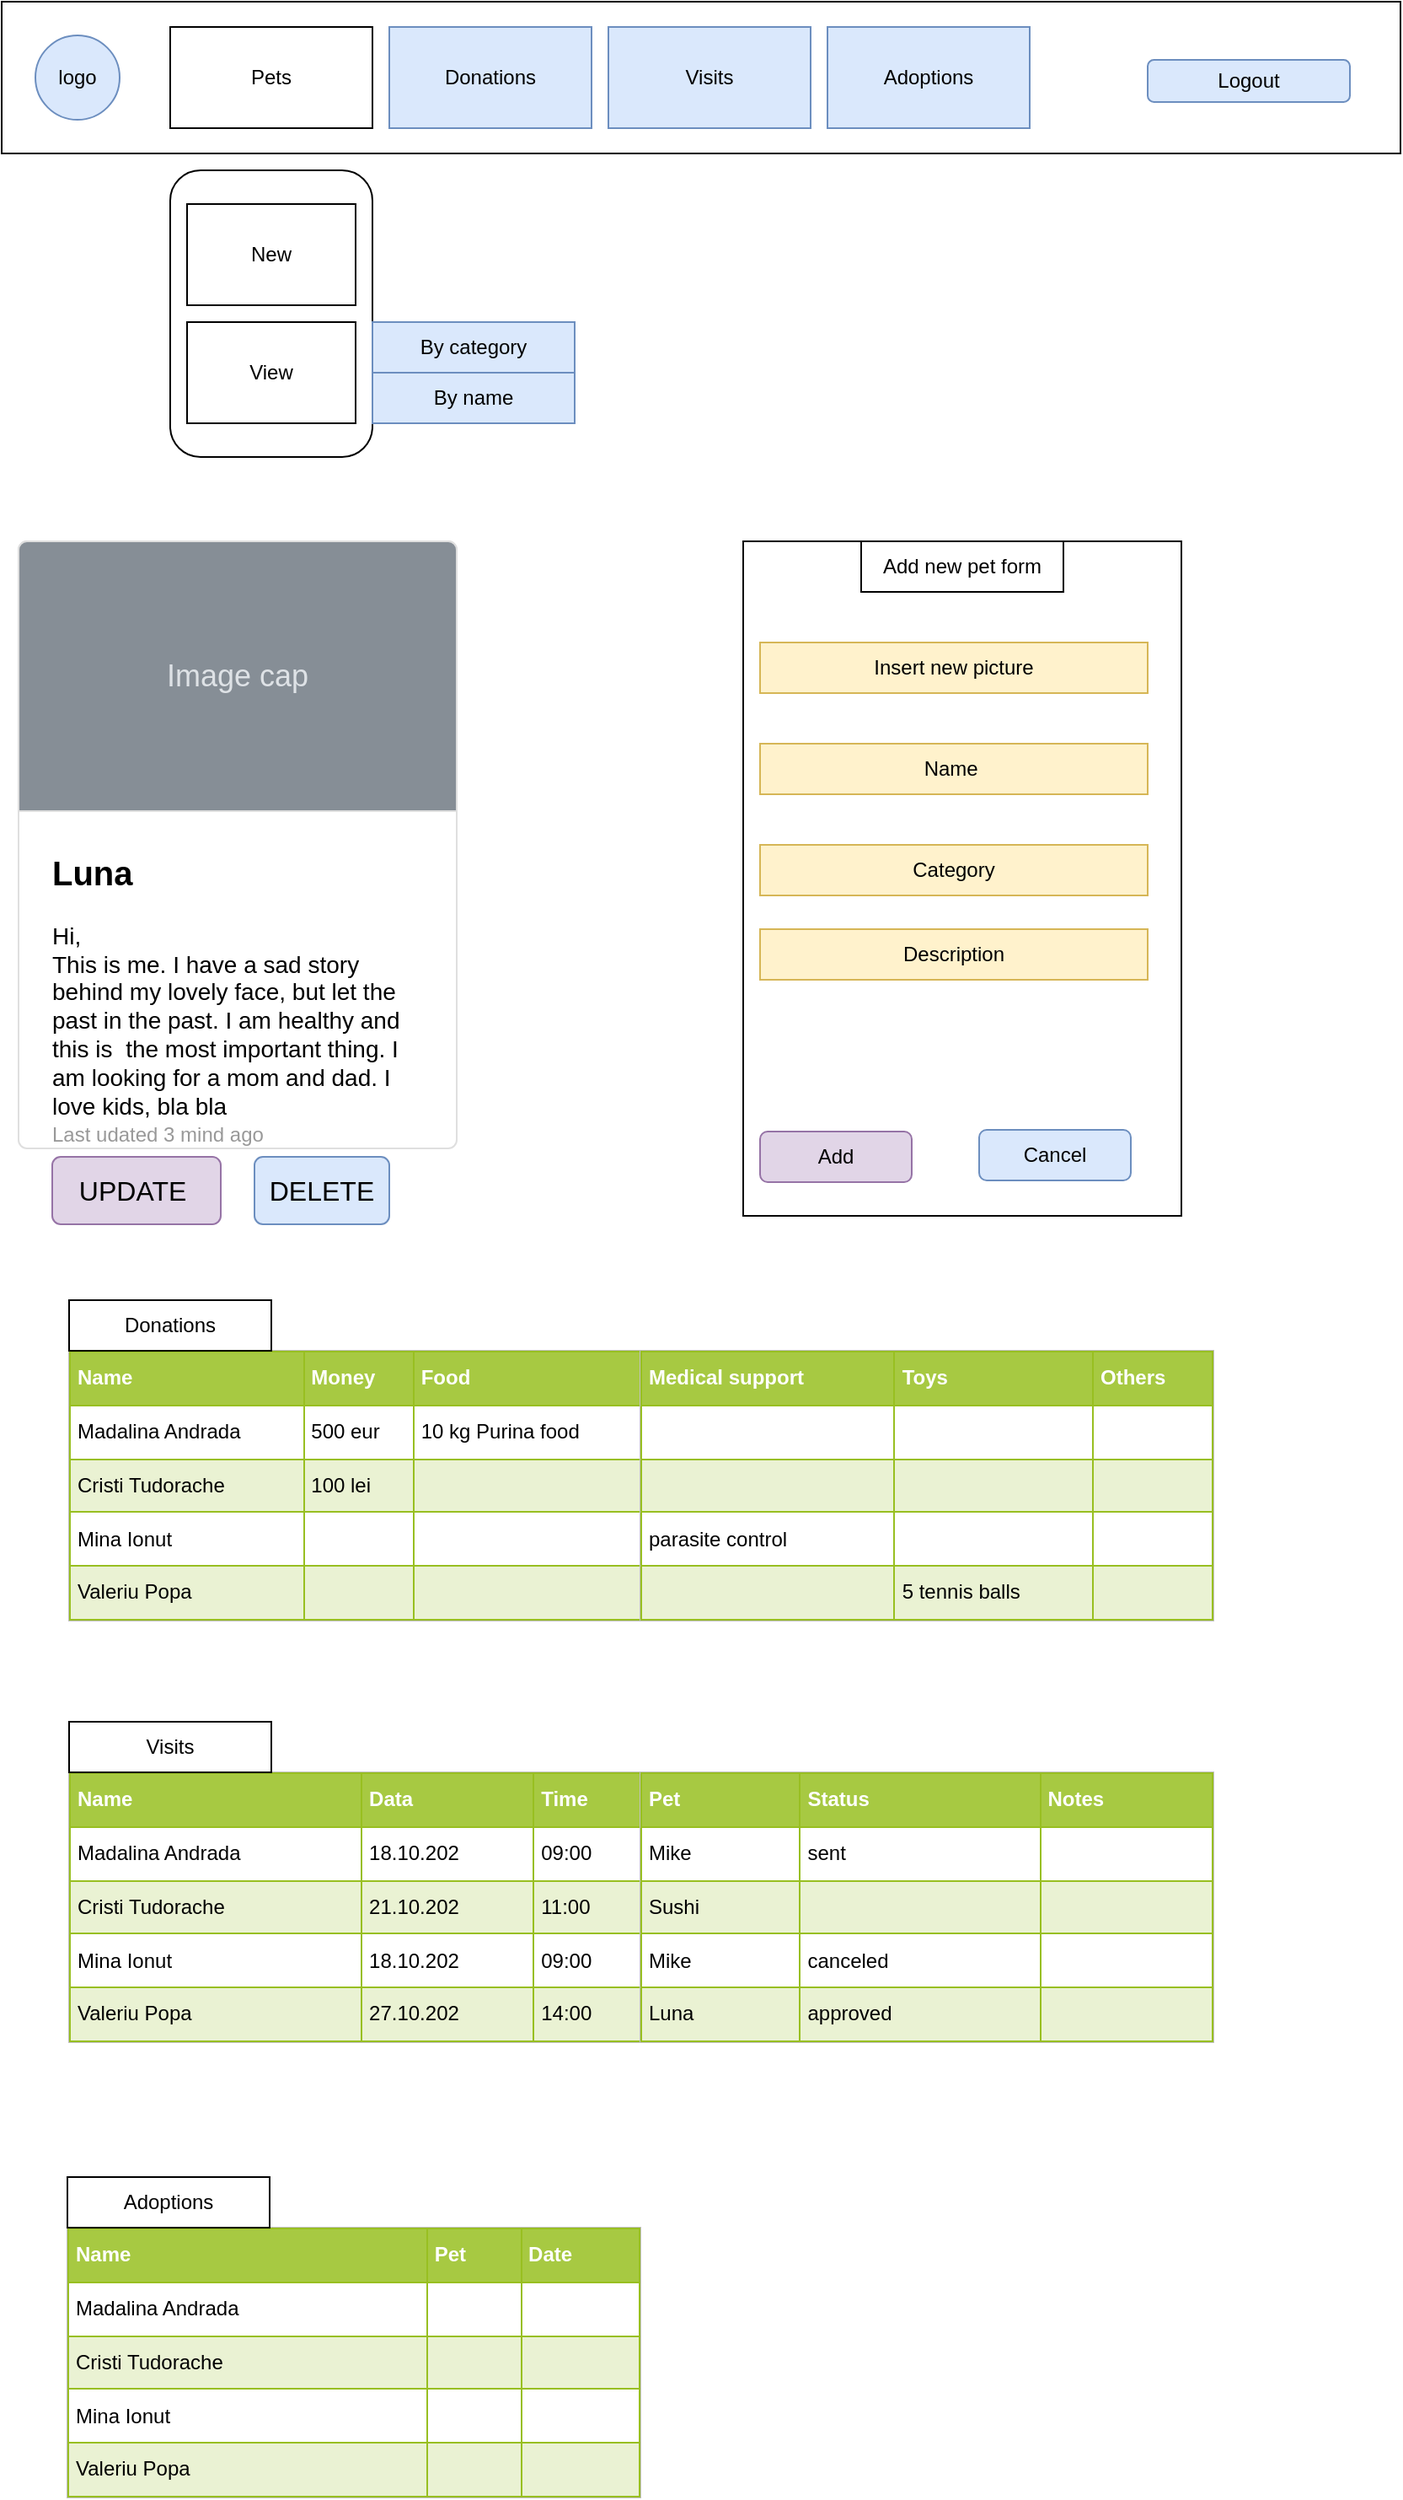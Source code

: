 <mxfile version="14.7.4" type="embed"><diagram id="l-C-giSEmUUlz3GWDmYj" name="Page-1"><mxGraphModel dx="802" dy="416" grid="1" gridSize="10" guides="1" tooltips="1" connect="1" arrows="1" fold="1" page="1" pageScale="1" pageWidth="850" pageHeight="1100" math="0" shadow="0"><root><mxCell id="0"/><mxCell id="1" parent="0"/><mxCell id="2" value="" style="rounded=0;whiteSpace=wrap;html=1;" parent="1" vertex="1"><mxGeometry x="20" y="10" width="830" height="90" as="geometry"/></mxCell><mxCell id="3" value="Pets" style="rounded=0;whiteSpace=wrap;html=1;" parent="1" vertex="1"><mxGeometry x="120" y="25" width="120" height="60" as="geometry"/></mxCell><mxCell id="4" value="logo" style="ellipse;whiteSpace=wrap;html=1;aspect=fixed;fillColor=#dae8fc;strokeColor=#6c8ebf;" parent="1" vertex="1"><mxGeometry x="40" y="30" width="50" height="50" as="geometry"/></mxCell><mxCell id="6" value="Donations" style="rounded=0;whiteSpace=wrap;html=1;fillColor=#dae8fc;strokeColor=#6c8ebf;" parent="1" vertex="1"><mxGeometry x="250" y="25" width="120" height="60" as="geometry"/></mxCell><mxCell id="7" value="Visits" style="rounded=0;whiteSpace=wrap;html=1;fillColor=#dae8fc;strokeColor=#6c8ebf;" parent="1" vertex="1"><mxGeometry x="380" y="25" width="120" height="60" as="geometry"/></mxCell><mxCell id="8" value="Adoptions" style="rounded=0;whiteSpace=wrap;html=1;fillColor=#dae8fc;strokeColor=#6c8ebf;" parent="1" vertex="1"><mxGeometry x="510" y="25" width="120" height="60" as="geometry"/></mxCell><mxCell id="9" value="Logout" style="rounded=1;whiteSpace=wrap;html=1;fillColor=#dae8fc;strokeColor=#6c8ebf;" parent="1" vertex="1"><mxGeometry x="700" y="44.5" width="120" height="25" as="geometry"/></mxCell><mxCell id="10" value="" style="rounded=1;whiteSpace=wrap;html=1;" parent="1" vertex="1"><mxGeometry x="120" y="110" width="120" height="170" as="geometry"/></mxCell><mxCell id="11" value="New" style="rounded=0;whiteSpace=wrap;html=1;" parent="1" vertex="1"><mxGeometry x="130" y="130" width="100" height="60" as="geometry"/></mxCell><mxCell id="12" value="View" style="rounded=0;whiteSpace=wrap;html=1;" parent="1" vertex="1"><mxGeometry x="130" y="200" width="100" height="60" as="geometry"/></mxCell><mxCell id="13" value="By category" style="rounded=0;whiteSpace=wrap;html=1;fillColor=#dae8fc;strokeColor=#6c8ebf;" parent="1" vertex="1"><mxGeometry x="240" y="200" width="120" height="30" as="geometry"/></mxCell><mxCell id="14" value="By name" style="rounded=0;whiteSpace=wrap;html=1;fillColor=#dae8fc;strokeColor=#6c8ebf;" parent="1" vertex="1"><mxGeometry x="240" y="230" width="120" height="30" as="geometry"/></mxCell><UserObject label="&lt;span style=&quot;font-size: 20px&quot;&gt;&lt;b&gt;Luna&lt;/b&gt;&lt;/span&gt;&lt;br&gt;&lt;br&gt;Hi,&lt;br&gt;This is me. I have a sad story behind my lovely face, but let the past in the past. I am healthy and this is&amp;nbsp; the most important thing. I am looking for a mom and dad. I love kids, bla bla&lt;br&gt;&lt;font color=&quot;#999999&quot; style=&quot;font-size: 12px&quot;&gt;Last udated 3 mind ago&lt;/font&gt;" id="16"><mxCell style="html=1;shadow=0;dashed=0;shape=mxgraph.bootstrap.rrect;rSize=5;strokeColor=#DFDFDF;html=1;whiteSpace=wrap;fillColor=#ffffff;fontColor=#000000;verticalAlign=top;align=left;spacing=20;spacingBottom=0;fontSize=14;spacingTop=160;" parent="1" vertex="1"><mxGeometry x="30" y="330" width="260" height="360" as="geometry"/></mxCell></UserObject><UserObject label="Image cap" link="http://images.unsplash.com/photo-1570824105192-a7bb72b73141?ixlib=rb-1.2.1&amp;q=80&amp;fm=jpg&amp;crop=entropy&amp;cs=tinysrgb&amp;w=1080&amp;fit=max&amp;ixid=eyJhcHBfaWQiOjEyMDd9" id="17"><mxCell style="html=1;shadow=0;dashed=0;shape=mxgraph.bootstrap.topButton;rSize=5;perimeter=none;whiteSpace=wrap;fillColor=#868E96;strokeColor=#DFDFDF;fontColor=#DEE2E6;resizeWidth=1;fontSize=18;" parent="16" vertex="1"><mxGeometry width="260" height="160" relative="1" as="geometry"/></mxCell></UserObject><mxCell id="18" value="UPDATE&amp;nbsp;" style="html=1;shadow=0;dashed=0;shape=mxgraph.bootstrap.rrect;rSize=5;strokeColor=#9673a6;strokeWidth=1;fillColor=#e1d5e7;whiteSpace=wrap;align=center;verticalAlign=middle;spacingLeft=0;fontStyle=0;fontSize=16;spacing=5;" parent="1" vertex="1"><mxGeometry x="50" y="695" width="100" height="40" as="geometry"/></mxCell><mxCell id="19" value="DELETE" style="html=1;shadow=0;dashed=0;shape=mxgraph.bootstrap.rrect;rSize=5;strokeColor=#6c8ebf;strokeWidth=1;fillColor=#dae8fc;whiteSpace=wrap;align=center;verticalAlign=middle;spacingLeft=0;fontStyle=0;fontSize=16;spacing=5;" parent="1" vertex="1"><mxGeometry x="170" y="695" width="80" height="40" as="geometry"/></mxCell><mxCell id="20" value="" style="rounded=0;whiteSpace=wrap;html=1;" parent="1" vertex="1"><mxGeometry x="460" y="330" width="260" height="400" as="geometry"/></mxCell><mxCell id="21" value="Add new pet form" style="rounded=0;whiteSpace=wrap;html=1;" parent="1" vertex="1"><mxGeometry x="530" y="330" width="120" height="30" as="geometry"/></mxCell><mxCell id="22" value="Insert new picture" style="rounded=0;whiteSpace=wrap;html=1;fillColor=#fff2cc;strokeColor=#d6b656;" parent="1" vertex="1"><mxGeometry x="470" y="390" width="230" height="30" as="geometry"/></mxCell><mxCell id="28" value="Description" style="rounded=0;whiteSpace=wrap;html=1;fillColor=#fff2cc;strokeColor=#d6b656;" parent="1" vertex="1"><mxGeometry x="470" y="560" width="230" height="30" as="geometry"/></mxCell><mxCell id="30" value="Category" style="rounded=0;whiteSpace=wrap;html=1;fillColor=#fff2cc;strokeColor=#d6b656;" parent="1" vertex="1"><mxGeometry x="470" y="510" width="230" height="30" as="geometry"/></mxCell><mxCell id="31" value="Name&amp;nbsp;" style="rounded=0;whiteSpace=wrap;html=1;fillColor=#fff2cc;strokeColor=#d6b656;" parent="1" vertex="1"><mxGeometry x="470" y="450" width="230" height="30" as="geometry"/></mxCell><mxCell id="32" value="Add" style="rounded=1;whiteSpace=wrap;html=1;fillColor=#e1d5e7;strokeColor=#9673a6;" parent="1" vertex="1"><mxGeometry x="470" y="680" width="90" height="30" as="geometry"/></mxCell><mxCell id="33" value="Cancel" style="rounded=1;whiteSpace=wrap;html=1;fillColor=#dae8fc;strokeColor=#6c8ebf;" parent="1" vertex="1"><mxGeometry x="600" y="679" width="90" height="30" as="geometry"/></mxCell><mxCell id="34" value="&lt;table border=&quot;1&quot; width=&quot;100%&quot; cellpadding=&quot;4&quot; style=&quot;width: 100% ; height: 100% ; border-collapse: collapse&quot;&gt;&lt;tbody&gt;&lt;tr style=&quot;background-color: #a7c942 ; color: #ffffff ; border: 1px solid #98bf21&quot;&gt;&lt;th align=&quot;left&quot;&gt;Name&lt;/th&gt;&lt;th align=&quot;left&quot;&gt;Data&lt;/th&gt;&lt;th align=&quot;left&quot;&gt;Time&lt;/th&gt;&lt;/tr&gt;&lt;tr style=&quot;border: 1px solid #98bf21&quot;&gt;&lt;td&gt;Madalina Andrada&lt;/td&gt;&lt;td&gt;18.10.202&lt;/td&gt;&lt;td&gt;09:00&lt;/td&gt;&lt;/tr&gt;&lt;tr style=&quot;background-color: #eaf2d3 ; border: 1px solid #98bf21&quot;&gt;&lt;td&gt;Cristi Tudorache&lt;/td&gt;&lt;td&gt;21.10.202&lt;/td&gt;&lt;td&gt;11:00&lt;/td&gt;&lt;/tr&gt;&lt;tr style=&quot;border: 1px solid #98bf21&quot;&gt;&lt;td&gt;Mina Ionut&lt;/td&gt;&lt;td&gt;18.10.202&lt;/td&gt;&lt;td&gt;09:00&lt;/td&gt;&lt;/tr&gt;&lt;tr style=&quot;background-color: #eaf2d3 ; border: 1px solid #98bf21&quot;&gt;&lt;td&gt;Valeriu Popa&lt;/td&gt;&lt;td&gt;27.10.202&lt;/td&gt;&lt;td&gt;14:00&lt;/td&gt;&lt;/tr&gt;&lt;/tbody&gt;&lt;/table&gt;" style="text;html=1;strokeColor=#c0c0c0;fillColor=#ffffff;overflow=fill;rounded=0;" parent="1" vertex="1"><mxGeometry x="60" y="1060" width="340" height="160" as="geometry"/></mxCell><mxCell id="35" value="&lt;table border=&quot;1&quot; width=&quot;100%&quot; cellpadding=&quot;4&quot; style=&quot;width: 100% ; height: 100% ; border-collapse: collapse&quot;&gt;&lt;tbody&gt;&lt;tr style=&quot;background-color: #a7c942 ; color: #ffffff ; border: 1px solid #98bf21&quot;&gt;&lt;th align=&quot;left&quot;&gt;Pet&lt;/th&gt;&lt;th align=&quot;left&quot;&gt;Status&lt;/th&gt;&lt;th align=&quot;left&quot;&gt;Notes&lt;/th&gt;&lt;/tr&gt;&lt;tr style=&quot;border: 1px solid #98bf21&quot;&gt;&lt;td&gt;Mike&amp;nbsp;&lt;/td&gt;&lt;td&gt;sent&amp;nbsp;&lt;/td&gt;&lt;td&gt;&lt;/td&gt;&lt;/tr&gt;&lt;tr style=&quot;background-color: #eaf2d3 ; border: 1px solid #98bf21&quot;&gt;&lt;td&gt;Sushi&lt;/td&gt;&lt;td&gt;&lt;span style=&quot;color: rgba(0 , 0 , 0 , 0) ; font-family: monospace ; font-size: 0px ; background-color: rgb(248 , 249 , 250)&quot;&gt;%3CmxGraphModel%3E%3Croot%3E%3CmxCell%20id%3D%220%22%2F%3E%3CmxCell%20id%3D%221%22%20parent%3D%220%22%2F%3E%3CmxCell%20id%3D%222%22%20value%3D%22Success%22%20style%3D%22html%3D1%3Bshadow%3D0%3Bdashed%3D0%3Bshape%3Dmxgraph.bootstrap.rrect%3BrSize%3D5%3BstrokeColor%3Dnone%3BstrokeWidth%3D1%3BfillColor%3D%2333A64C%3BfontColor%3D%23FFFFFF%3BwhiteSpace%3Dwrap%3Balign%3Dcenter%3BverticalAlign%3Dmiddle%3BspacingLeft%3D0%3BfontStyle%3D0%3BfontSize%3D16%3Bspacing%3D5%3B%22%20vertex%3D%221%22%20parent%3D%221%22%3E%3CmxGeometry%20x%3D%22500%22%20y%3D%221050%22%20width%3D%2260%22%20height%3D%2220%22%20as%3D%22geometry%22%2F%3E%3C%2FmxCell%3E%3C%2Froot%3E%3C%2FmxGraphModel%3E&lt;/span&gt;&lt;/td&gt;&lt;td&gt;&lt;br&gt;&lt;/td&gt;&lt;/tr&gt;&lt;tr style=&quot;border: 1px solid #98bf21&quot;&gt;&lt;td&gt;Mike&lt;/td&gt;&lt;td&gt;canceled&lt;/td&gt;&lt;td&gt;&lt;br&gt;&lt;/td&gt;&lt;/tr&gt;&lt;tr style=&quot;background-color: #eaf2d3 ; border: 1px solid #98bf21&quot;&gt;&lt;td&gt;Luna&lt;/td&gt;&lt;td&gt;approved&lt;/td&gt;&lt;td&gt;&lt;br&gt;&lt;/td&gt;&lt;/tr&gt;&lt;/tbody&gt;&lt;/table&gt;" style="text;html=1;strokeColor=#c0c0c0;fillColor=#ffffff;overflow=fill;rounded=0;" parent="1" vertex="1"><mxGeometry x="399" y="1060" width="340" height="160" as="geometry"/></mxCell><mxCell id="36" value="&lt;table border=&quot;1&quot; width=&quot;100%&quot; cellpadding=&quot;4&quot; style=&quot;width: 100% ; height: 100% ; border-collapse: collapse&quot;&gt;&lt;tbody&gt;&lt;tr style=&quot;background-color: #a7c942 ; color: #ffffff ; border: 1px solid #98bf21&quot;&gt;&lt;th align=&quot;left&quot;&gt;Name&lt;/th&gt;&lt;th align=&quot;left&quot;&gt;Money&lt;/th&gt;&lt;th align=&quot;left&quot;&gt;Food&lt;/th&gt;&lt;/tr&gt;&lt;tr style=&quot;border: 1px solid #98bf21&quot;&gt;&lt;td&gt;Madalina Andrada&lt;/td&gt;&lt;td&gt;500 eur&lt;/td&gt;&lt;td&gt;10 kg Purina food&lt;/td&gt;&lt;/tr&gt;&lt;tr style=&quot;background-color: #eaf2d3 ; border: 1px solid #98bf21&quot;&gt;&lt;td&gt;Cristi Tudorache&lt;/td&gt;&lt;td&gt;100 lei&lt;/td&gt;&lt;td&gt;&lt;br&gt;&lt;/td&gt;&lt;/tr&gt;&lt;tr style=&quot;border: 1px solid #98bf21&quot;&gt;&lt;td&gt;Mina Ionut&lt;/td&gt;&lt;td&gt;&lt;/td&gt;&lt;td&gt;&lt;/td&gt;&lt;/tr&gt;&lt;tr style=&quot;background-color: #eaf2d3 ; border: 1px solid #98bf21&quot;&gt;&lt;td&gt;Valeriu Popa&lt;/td&gt;&lt;td&gt;&lt;/td&gt;&lt;td&gt;&lt;br&gt;&lt;/td&gt;&lt;/tr&gt;&lt;/tbody&gt;&lt;/table&gt;" style="text;html=1;strokeColor=#c0c0c0;fillColor=#ffffff;overflow=fill;rounded=0;" parent="1" vertex="1"><mxGeometry x="60" y="810" width="340" height="160" as="geometry"/></mxCell><mxCell id="37" value="&lt;table border=&quot;1&quot; width=&quot;100%&quot; cellpadding=&quot;4&quot; style=&quot;width: 100% ; height: 100% ; border-collapse: collapse&quot;&gt;&lt;tbody&gt;&lt;tr style=&quot;background-color: #a7c942 ; color: #ffffff ; border: 1px solid #98bf21&quot;&gt;&lt;th align=&quot;left&quot;&gt;Medical support&lt;/th&gt;&lt;th align=&quot;left&quot;&gt;Toys&lt;/th&gt;&lt;th align=&quot;left&quot;&gt;Others&lt;/th&gt;&lt;/tr&gt;&lt;tr style=&quot;border: 1px solid #98bf21&quot;&gt;&lt;td&gt;&lt;br&gt;&lt;/td&gt;&lt;td&gt;&lt;br&gt;&lt;/td&gt;&lt;td&gt;&lt;/td&gt;&lt;/tr&gt;&lt;tr style=&quot;background-color: #eaf2d3 ; border: 1px solid #98bf21&quot;&gt;&lt;td&gt;&lt;/td&gt;&lt;td&gt;&lt;span style=&quot;color: rgba(0 , 0 , 0 , 0) ; font-family: monospace ; font-size: 0px ; background-color: rgb(248 , 249 , 250)&quot;&gt;%3CmxGraphModel%3E%3Croot%3E%3CmxCell%20id%3D%220%22%2F%3E%3CmxCell%20id%3D%221%22%20parent%3D%220%22%2F%3E%3CmxCell%20id%3D%222%22%20value%3D%22Success%22%20style%3D%22html%3D1%3Bshadow%3D0%3Bdashed%3D0%3Bshape%3Dmxgraph.bootstrap.rrect%3BrSize%3D5%3BstrokeColor%3Dnone%3BstrokeWidth%3D1%3BfillColor%3D%2333A64C%3BfontColor%3D%23FFFFFF%3BwhiteSpace%3Dwrap%3Balign%3Dcenter%3BverticalAlign%3Dmiddle%3BspacingLeft%3D0%3BfontStyle%3D0%3BfontSize%3D16%3Bspacing%3D5%3B%22%20vertex%3D%221%22%20parent%3D%221%22%3E%3CmxGeometry%20x%3D%22500%22%20y%3D%221050%22%20width%3D%2260%22%20height%3D%2220%22%20as%3D%22geometry%22%2F%3E%3C%2FmxCell%3E%3C%2Froot%3E%3C%2FmxGraphModel%3E&lt;/span&gt;&lt;/td&gt;&lt;td&gt;&lt;br&gt;&lt;/td&gt;&lt;/tr&gt;&lt;tr style=&quot;border: 1px solid #98bf21&quot;&gt;&lt;td&gt;parasite control&amp;nbsp;&lt;/td&gt;&lt;td&gt;&lt;br&gt;&lt;/td&gt;&lt;td&gt;&lt;br&gt;&lt;/td&gt;&lt;/tr&gt;&lt;tr style=&quot;background-color: #eaf2d3 ; border: 1px solid #98bf21&quot;&gt;&lt;td&gt;&lt;/td&gt;&lt;td&gt;5 tennis balls&lt;/td&gt;&lt;td&gt;&lt;br&gt;&lt;/td&gt;&lt;/tr&gt;&lt;/tbody&gt;&lt;/table&gt;" style="text;html=1;strokeColor=#c0c0c0;fillColor=#ffffff;overflow=fill;rounded=0;" parent="1" vertex="1"><mxGeometry x="399" y="810" width="340" height="160" as="geometry"/></mxCell><mxCell id="43" value="Donations" style="rounded=0;whiteSpace=wrap;html=1;" parent="1" vertex="1"><mxGeometry x="60" y="780" width="120" height="30" as="geometry"/></mxCell><mxCell id="44" value="Visits" style="rounded=0;whiteSpace=wrap;html=1;" parent="1" vertex="1"><mxGeometry x="60" y="1030" width="120" height="30" as="geometry"/></mxCell><mxCell id="46" value="&lt;table border=&quot;1&quot; width=&quot;100%&quot; cellpadding=&quot;4&quot; style=&quot;width: 100% ; height: 100% ; border-collapse: collapse&quot;&gt;&lt;tbody&gt;&lt;tr style=&quot;background-color: #a7c942 ; color: #ffffff ; border: 1px solid #98bf21&quot;&gt;&lt;th align=&quot;left&quot;&gt;Name&lt;/th&gt;&lt;th align=&quot;left&quot;&gt;Pet&lt;/th&gt;&lt;th align=&quot;left&quot;&gt;Date&lt;/th&gt;&lt;/tr&gt;&lt;tr style=&quot;border: 1px solid #98bf21&quot;&gt;&lt;td&gt;Madalina Andrada&lt;/td&gt;&lt;td&gt;&lt;/td&gt;&lt;td&gt;&lt;/td&gt;&lt;/tr&gt;&lt;tr style=&quot;background-color: #eaf2d3 ; border: 1px solid #98bf21&quot;&gt;&lt;td&gt;Cristi Tudorache&lt;/td&gt;&lt;td&gt;&lt;/td&gt;&lt;td&gt;&lt;/td&gt;&lt;/tr&gt;&lt;tr style=&quot;border: 1px solid #98bf21&quot;&gt;&lt;td&gt;Mina Ionut&lt;/td&gt;&lt;td&gt;&lt;/td&gt;&lt;td&gt;&lt;/td&gt;&lt;/tr&gt;&lt;tr style=&quot;background-color: #eaf2d3 ; border: 1px solid #98bf21&quot;&gt;&lt;td&gt;Valeriu Popa&lt;/td&gt;&lt;td&gt;&lt;/td&gt;&lt;td&gt;&lt;br&gt;&lt;/td&gt;&lt;/tr&gt;&lt;/tbody&gt;&lt;/table&gt;" style="text;html=1;strokeColor=#c0c0c0;fillColor=#ffffff;overflow=fill;rounded=0;" parent="1" vertex="1"><mxGeometry x="59" y="1330" width="340" height="160" as="geometry"/></mxCell><mxCell id="47" value="Adoptions" style="rounded=0;whiteSpace=wrap;html=1;" parent="1" vertex="1"><mxGeometry x="59" y="1300" width="120" height="30" as="geometry"/></mxCell></root></mxGraphModel></diagram></mxfile>